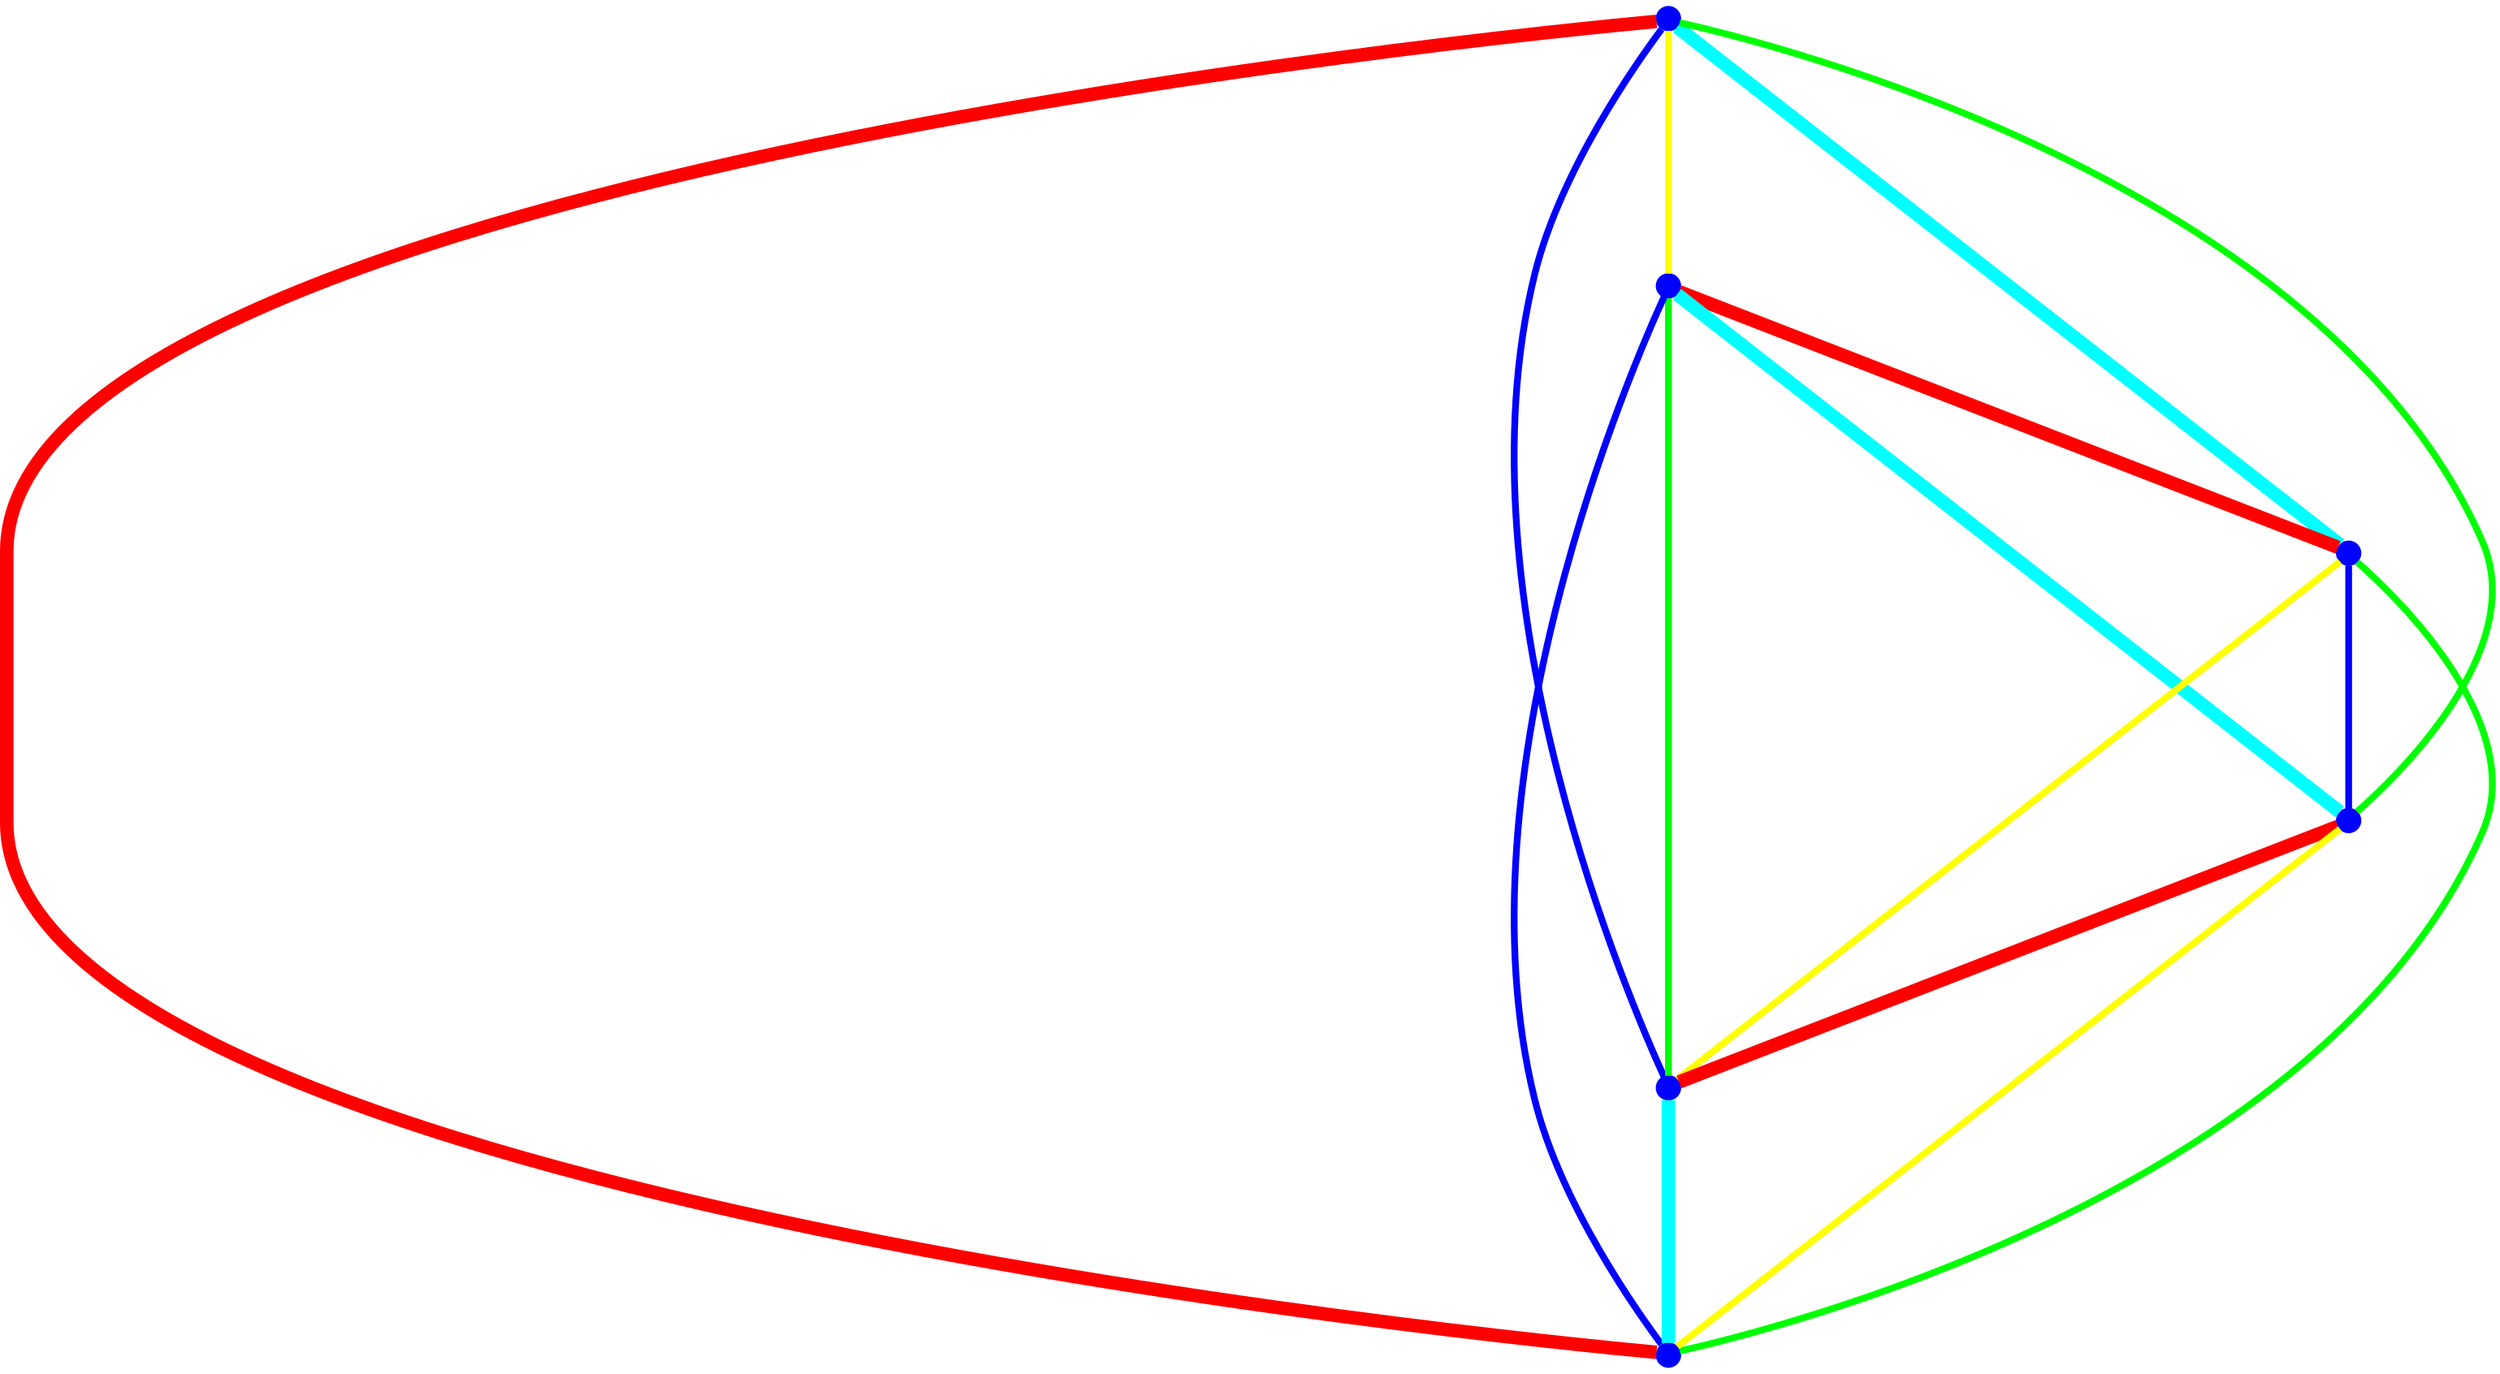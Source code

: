 graph {
ranksep=2
nodesep=2
node [label="" shape=circle style=filled fixedsize=true color=blue fillcolor=blue width=0.2];
"1" -- "2" [style="solid",penwidth="4",color="yellow"];
"1" -- "3" [style="solid",penwidth="8",color="cyan"];
"1" -- "4" [style="solid",penwidth="4",color="green"];
"1" -- "5" [style="solid",penwidth="4",color="blue"];
"1" -- "6" [style="solid",penwidth="8",color="red"];
"2" -- "3" [style="solid",penwidth="8",color="red"];
"2" -- "4" [style="solid",penwidth="8",color="cyan"];
"2" -- "5" [style="solid",penwidth="4",color="green"];
"2" -- "6" [style="solid",penwidth="4",color="blue"];
"3" -- "4" [style="solid",penwidth="4",color="blue"];
"3" -- "5" [style="solid",penwidth="4",color="yellow"];
"3" -- "6" [style="solid",penwidth="4",color="green"];
"4" -- "5" [style="solid",penwidth="8",color="red"];
"4" -- "6" [style="solid",penwidth="4",color="yellow"];
"5" -- "6" [style="solid",penwidth="8",color="cyan"];
}
